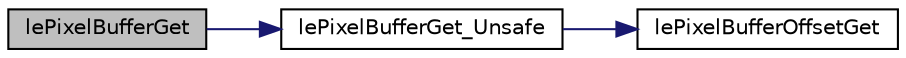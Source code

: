 digraph "lePixelBufferGet"
{
 // LATEX_PDF_SIZE
  edge [fontname="Helvetica",fontsize="10",labelfontname="Helvetica",labelfontsize="10"];
  node [fontname="Helvetica",fontsize="10",shape=record];
  rankdir="LR";
  Node1 [label="lePixelBufferGet",height=0.2,width=0.4,color="black", fillcolor="grey75", style="filled", fontcolor="black",tooltip=" "];
  Node1 -> Node2 [color="midnightblue",fontsize="10",style="solid",fontname="Helvetica"];
  Node2 [label="lePixelBufferGet_Unsafe",height=0.2,width=0.4,color="black", fillcolor="white", style="filled",URL="$legato__pixelbuffer_8c.html#af63ae8ca48e5e5b0b38ada5f66575e41",tooltip=" "];
  Node2 -> Node3 [color="midnightblue",fontsize="10",style="solid",fontname="Helvetica"];
  Node3 [label="lePixelBufferOffsetGet",height=0.2,width=0.4,color="black", fillcolor="white", style="filled",URL="$legato__pixelbuffer_8c.html#aee34b79e6bf6c88062476f5e1e392c22",tooltip=" "];
}
